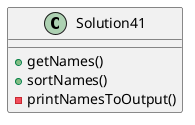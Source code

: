 @startuml
class Solution41 {

'The reason that I made everything into one class is that it was small enough methods to keep it in one class.
'Also I would have had to pass a lot of parameters in the other classes in order to make them run.

+getNames()
+sortNames()
-printNamesToOutput()
}
@enduml